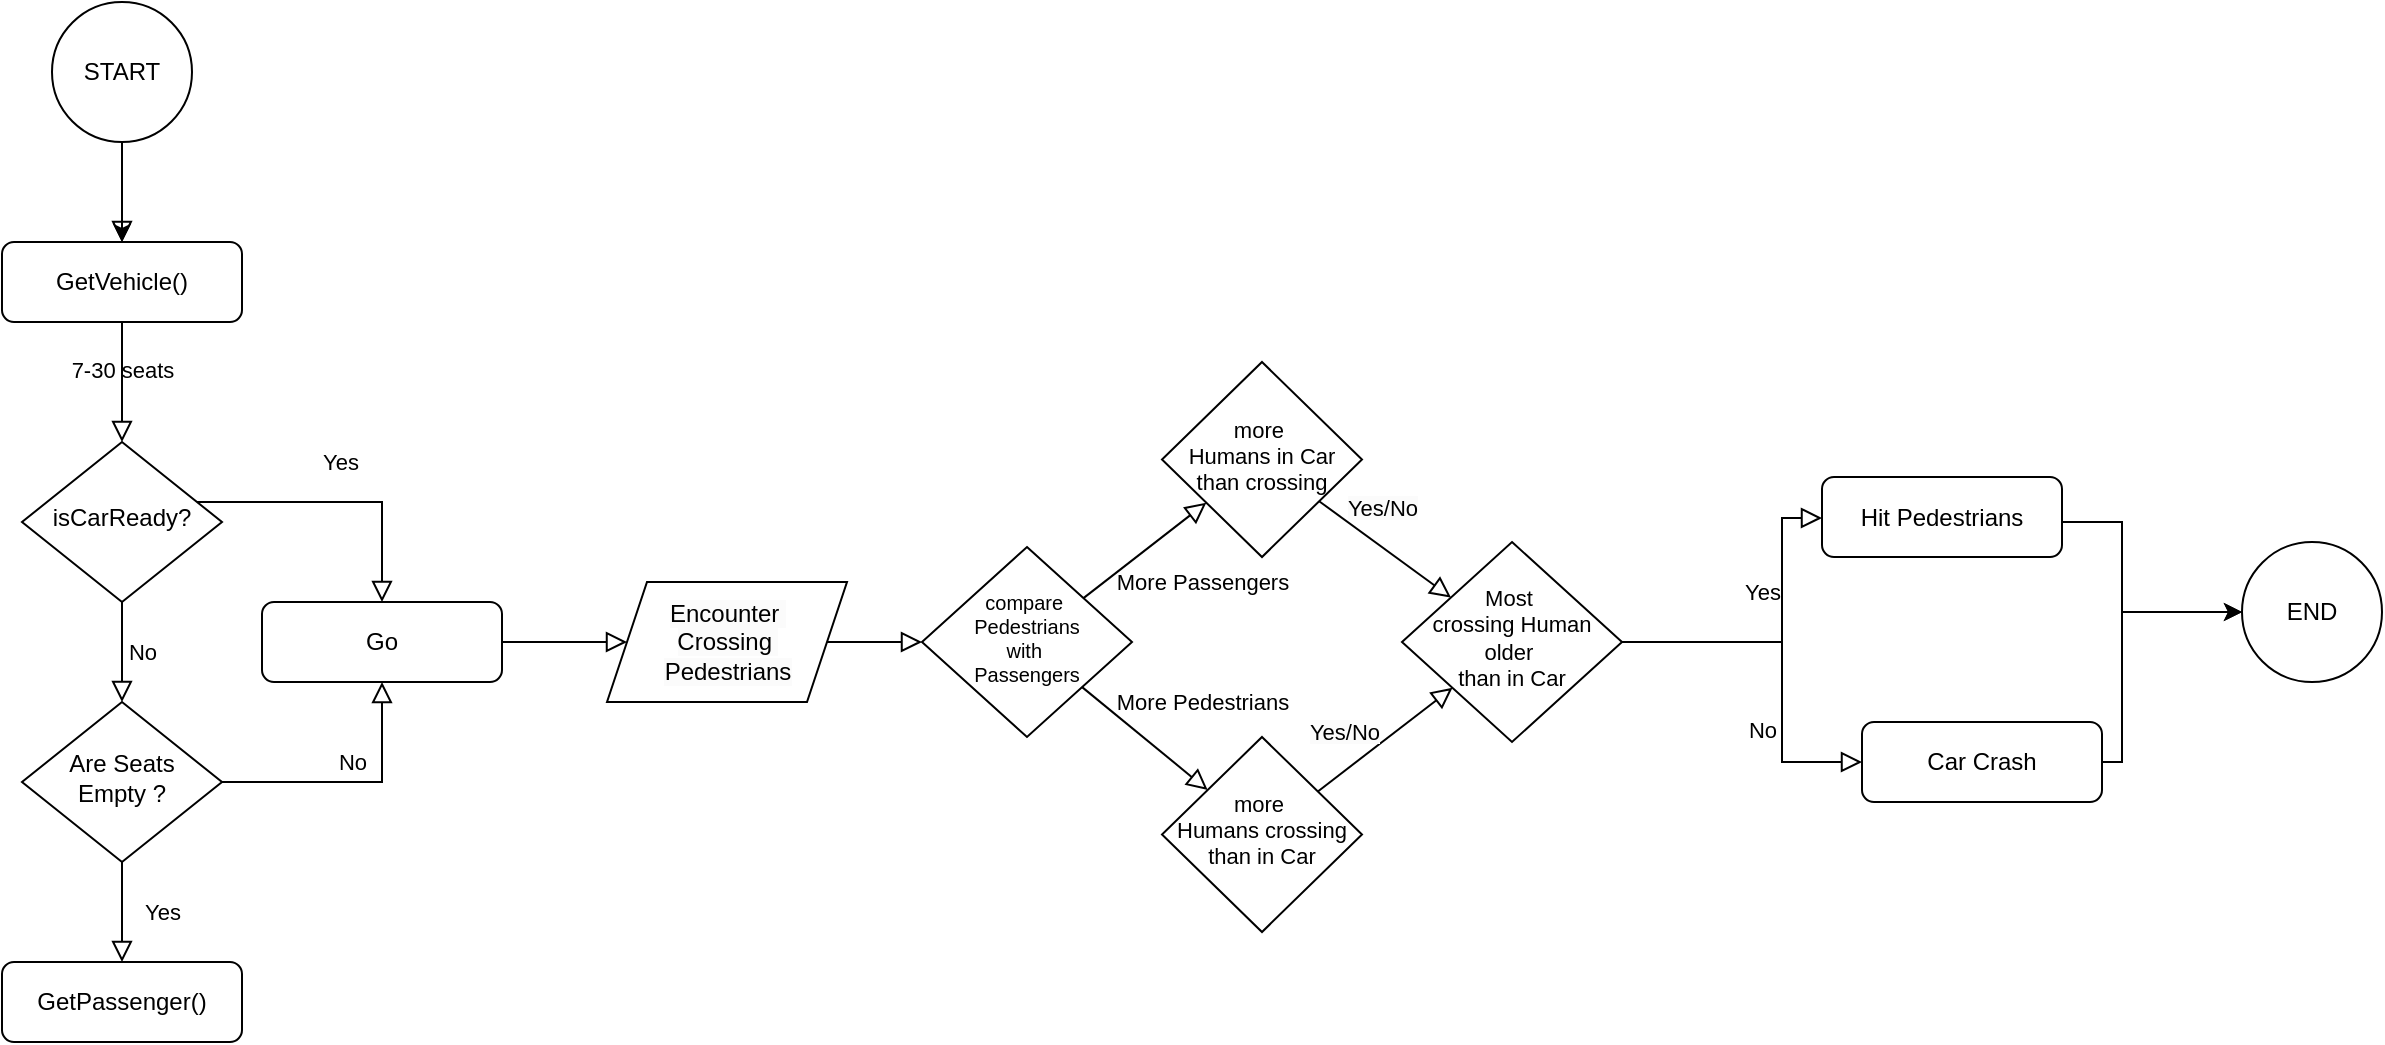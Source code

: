 <mxfile version="24.7.2" type="device">
  <diagram id="C5RBs43oDa-KdzZeNtuy" name="Page-1">
    <mxGraphModel dx="1185" dy="673" grid="1" gridSize="10" guides="1" tooltips="1" connect="1" arrows="1" fold="1" page="1" pageScale="1" pageWidth="827" pageHeight="1169" math="0" shadow="0">
      <root>
        <mxCell id="WIyWlLk6GJQsqaUBKTNV-0" />
        <mxCell id="WIyWlLk6GJQsqaUBKTNV-1" parent="WIyWlLk6GJQsqaUBKTNV-0" />
        <mxCell id="WIyWlLk6GJQsqaUBKTNV-2" value="7-30 seats" style="rounded=0;html=1;jettySize=auto;orthogonalLoop=1;fontSize=11;endArrow=block;endFill=0;endSize=8;strokeWidth=1;shadow=0;labelBackgroundColor=none;edgeStyle=orthogonalEdgeStyle;" parent="WIyWlLk6GJQsqaUBKTNV-1" target="WIyWlLk6GJQsqaUBKTNV-6" edge="1">
          <mxGeometry x="-0.208" relative="1" as="geometry">
            <mxPoint x="80" y="160.0" as="sourcePoint" />
            <Array as="points">
              <mxPoint x="80" y="180" />
              <mxPoint x="80" y="180" />
            </Array>
            <mxPoint as="offset" />
          </mxGeometry>
        </mxCell>
        <mxCell id="WIyWlLk6GJQsqaUBKTNV-3" value="GetVehicle()" style="rounded=1;whiteSpace=wrap;html=1;fontSize=12;glass=0;strokeWidth=1;shadow=0;" parent="WIyWlLk6GJQsqaUBKTNV-1" vertex="1">
          <mxGeometry x="20" y="120" width="120" height="40" as="geometry" />
        </mxCell>
        <mxCell id="WIyWlLk6GJQsqaUBKTNV-4" value="Yes" style="rounded=0;html=1;jettySize=auto;orthogonalLoop=1;fontSize=11;endArrow=block;endFill=0;endSize=8;strokeWidth=1;shadow=0;labelBackgroundColor=none;edgeStyle=orthogonalEdgeStyle;" parent="WIyWlLk6GJQsqaUBKTNV-1" source="WIyWlLk6GJQsqaUBKTNV-6" target="WIyWlLk6GJQsqaUBKTNV-7" edge="1">
          <mxGeometry y="20" relative="1" as="geometry">
            <mxPoint as="offset" />
            <mxPoint x="190.004" y="229.999" as="sourcePoint" />
            <mxPoint x="290.04" y="279.999" as="targetPoint" />
            <Array as="points">
              <mxPoint x="210" y="250" />
            </Array>
          </mxGeometry>
        </mxCell>
        <mxCell id="WIyWlLk6GJQsqaUBKTNV-5" value="No" style="edgeStyle=orthogonalEdgeStyle;rounded=0;html=1;jettySize=auto;orthogonalLoop=1;fontSize=11;endArrow=block;endFill=0;endSize=8;strokeWidth=1;shadow=0;labelBackgroundColor=none;" parent="WIyWlLk6GJQsqaUBKTNV-1" source="WIyWlLk6GJQsqaUBKTNV-6" target="UcDhnFSqFROD07tAnoj4-9" edge="1">
          <mxGeometry x="-0.001" y="10" relative="1" as="geometry">
            <mxPoint as="offset" />
            <mxPoint x="80" y="330" as="targetPoint" />
          </mxGeometry>
        </mxCell>
        <mxCell id="WIyWlLk6GJQsqaUBKTNV-6" value="isCarReady?" style="rhombus;whiteSpace=wrap;html=1;shadow=0;fontFamily=Helvetica;fontSize=12;align=center;strokeWidth=1;spacing=6;spacingTop=-4;" parent="WIyWlLk6GJQsqaUBKTNV-1" vertex="1">
          <mxGeometry x="30" y="220" width="100" height="80" as="geometry" />
        </mxCell>
        <mxCell id="WIyWlLk6GJQsqaUBKTNV-7" value="Go" style="rounded=1;whiteSpace=wrap;html=1;fontSize=12;glass=0;strokeWidth=1;shadow=0;" parent="WIyWlLk6GJQsqaUBKTNV-1" vertex="1">
          <mxGeometry x="150" y="300" width="120" height="40" as="geometry" />
        </mxCell>
        <mxCell id="UcDhnFSqFROD07tAnoj4-16" value="" style="edgeStyle=orthogonalEdgeStyle;rounded=0;orthogonalLoop=1;jettySize=auto;html=1;" edge="1" parent="WIyWlLk6GJQsqaUBKTNV-1" source="UcDhnFSqFROD07tAnoj4-0" target="WIyWlLk6GJQsqaUBKTNV-3">
          <mxGeometry relative="1" as="geometry" />
        </mxCell>
        <mxCell id="UcDhnFSqFROD07tAnoj4-0" value="START" style="ellipse;whiteSpace=wrap;html=1;" vertex="1" parent="WIyWlLk6GJQsqaUBKTNV-1">
          <mxGeometry x="45" width="70" height="70" as="geometry" />
        </mxCell>
        <mxCell id="UcDhnFSqFROD07tAnoj4-1" value="" style="rounded=0;html=1;jettySize=auto;orthogonalLoop=1;fontSize=11;endArrow=block;endFill=0;endSize=8;strokeWidth=1;shadow=0;labelBackgroundColor=none;edgeStyle=orthogonalEdgeStyle;" edge="1" parent="WIyWlLk6GJQsqaUBKTNV-1" source="UcDhnFSqFROD07tAnoj4-0" target="WIyWlLk6GJQsqaUBKTNV-3">
          <mxGeometry relative="1" as="geometry">
            <mxPoint x="80" y="70" as="sourcePoint" />
            <mxPoint x="90" y="220" as="targetPoint" />
          </mxGeometry>
        </mxCell>
        <mxCell id="UcDhnFSqFROD07tAnoj4-2" value="GetPassenger()" style="rounded=1;whiteSpace=wrap;html=1;fontSize=12;glass=0;strokeWidth=1;shadow=0;" vertex="1" parent="WIyWlLk6GJQsqaUBKTNV-1">
          <mxGeometry x="20" y="480" width="120" height="40" as="geometry" />
        </mxCell>
        <mxCell id="UcDhnFSqFROD07tAnoj4-8" value="Yes" style="rounded=0;html=1;jettySize=auto;orthogonalLoop=1;fontSize=11;endArrow=block;endFill=0;endSize=8;strokeWidth=1;shadow=0;labelBackgroundColor=none;edgeStyle=orthogonalEdgeStyle;" edge="1" parent="WIyWlLk6GJQsqaUBKTNV-1" source="UcDhnFSqFROD07tAnoj4-9" target="UcDhnFSqFROD07tAnoj4-2">
          <mxGeometry y="20" relative="1" as="geometry">
            <mxPoint as="offset" />
            <mxPoint x="90" y="300" as="sourcePoint" />
            <mxPoint x="90" y="360" as="targetPoint" />
          </mxGeometry>
        </mxCell>
        <mxCell id="UcDhnFSqFROD07tAnoj4-9" value="Are Seats Empty ?" style="rhombus;whiteSpace=wrap;html=1;shadow=0;fontFamily=Helvetica;fontSize=12;align=center;strokeWidth=1;spacing=6;spacingTop=-4;" vertex="1" parent="WIyWlLk6GJQsqaUBKTNV-1">
          <mxGeometry x="30" y="350" width="100" height="80" as="geometry" />
        </mxCell>
        <mxCell id="UcDhnFSqFROD07tAnoj4-11" value="No" style="edgeStyle=orthogonalEdgeStyle;rounded=0;html=1;jettySize=auto;orthogonalLoop=1;fontSize=11;endArrow=block;endFill=0;endSize=8;strokeWidth=1;shadow=0;labelBackgroundColor=none;" edge="1" parent="WIyWlLk6GJQsqaUBKTNV-1" source="UcDhnFSqFROD07tAnoj4-9" target="WIyWlLk6GJQsqaUBKTNV-7">
          <mxGeometry x="-0.001" y="10" relative="1" as="geometry">
            <mxPoint as="offset" />
            <mxPoint x="140" y="260" as="sourcePoint" />
            <mxPoint x="230" y="260" as="targetPoint" />
          </mxGeometry>
        </mxCell>
        <mxCell id="UcDhnFSqFROD07tAnoj4-14" value="&lt;br&gt;&lt;span style=&quot;color: rgb(0, 0, 0); font-family: Helvetica; font-size: 12px; font-style: normal; font-variant-ligatures: normal; font-variant-caps: normal; font-weight: 400; letter-spacing: normal; orphans: 2; text-align: center; text-indent: 0px; text-transform: none; widows: 2; word-spacing: 0px; -webkit-text-stroke-width: 0px; white-space: normal; background-color: rgb(251, 251, 251); text-decoration-thickness: initial; text-decoration-style: initial; text-decoration-color: initial; display: inline !important; float: none;&quot;&gt;Encounter&amp;nbsp;&lt;/span&gt;&lt;div&gt;&lt;span style=&quot;color: rgb(0, 0, 0); font-family: Helvetica; font-size: 12px; font-style: normal; font-variant-ligatures: normal; font-variant-caps: normal; font-weight: 400; letter-spacing: normal; orphans: 2; text-align: center; text-indent: 0px; text-transform: none; widows: 2; word-spacing: 0px; -webkit-text-stroke-width: 0px; white-space: normal; background-color: rgb(251, 251, 251); text-decoration-thickness: initial; text-decoration-style: initial; text-decoration-color: initial; display: inline !important; float: none;&quot;&gt;Crossing&amp;nbsp;&lt;/span&gt;&lt;/div&gt;&lt;div&gt;&lt;span style=&quot;color: rgb(0, 0, 0); font-family: Helvetica; font-size: 12px; font-style: normal; font-variant-ligatures: normal; font-variant-caps: normal; font-weight: 400; letter-spacing: normal; orphans: 2; text-align: center; text-indent: 0px; text-transform: none; widows: 2; word-spacing: 0px; -webkit-text-stroke-width: 0px; white-space: normal; background-color: rgb(251, 251, 251); text-decoration-thickness: initial; text-decoration-style: initial; text-decoration-color: initial; display: inline !important; float: none;&quot;&gt;Pedestrians&lt;/span&gt;&lt;br&gt;&lt;br&gt;&lt;/div&gt;" style="shape=parallelogram;perimeter=parallelogramPerimeter;whiteSpace=wrap;html=1;fixedSize=1;size=20;" vertex="1" parent="WIyWlLk6GJQsqaUBKTNV-1">
          <mxGeometry x="322.5" y="290" width="120" height="60" as="geometry" />
        </mxCell>
        <mxCell id="UcDhnFSqFROD07tAnoj4-15" value="" style="rounded=0;html=1;jettySize=auto;orthogonalLoop=1;fontSize=11;endArrow=block;endFill=0;endSize=8;strokeWidth=1;shadow=0;labelBackgroundColor=none;edgeStyle=orthogonalEdgeStyle;" edge="1" parent="WIyWlLk6GJQsqaUBKTNV-1" source="WIyWlLk6GJQsqaUBKTNV-7" target="UcDhnFSqFROD07tAnoj4-14">
          <mxGeometry relative="1" as="geometry">
            <mxPoint x="90" y="80" as="sourcePoint" />
            <mxPoint x="90" y="130" as="targetPoint" />
          </mxGeometry>
        </mxCell>
        <mxCell id="UcDhnFSqFROD07tAnoj4-17" value="compare&amp;nbsp;&lt;div&gt;Pedestrians&lt;div&gt;with&amp;nbsp;&lt;/div&gt;&lt;div&gt;Passengers&lt;/div&gt;&lt;/div&gt;" style="rhombus;whiteSpace=wrap;html=1;shadow=0;fontFamily=Helvetica;fontSize=10;align=center;strokeWidth=1;spacing=6;spacingTop=-4;" vertex="1" parent="WIyWlLk6GJQsqaUBKTNV-1">
          <mxGeometry x="480" y="272.5" width="105" height="95" as="geometry" />
        </mxCell>
        <mxCell id="UcDhnFSqFROD07tAnoj4-19" value="More Pedestrians" style="rounded=0;html=1;jettySize=auto;orthogonalLoop=1;fontSize=11;endArrow=block;endFill=0;endSize=8;strokeWidth=1;shadow=0;labelBackgroundColor=none;" edge="1" parent="WIyWlLk6GJQsqaUBKTNV-1" source="UcDhnFSqFROD07tAnoj4-17" target="UcDhnFSqFROD07tAnoj4-22">
          <mxGeometry x="0.259" y="32" relative="1" as="geometry">
            <mxPoint as="offset" />
            <mxPoint x="439.996" y="240.001" as="sourcePoint" />
            <mxPoint x="542.51" y="230.001" as="targetPoint" />
          </mxGeometry>
        </mxCell>
        <mxCell id="UcDhnFSqFROD07tAnoj4-30" style="edgeStyle=orthogonalEdgeStyle;rounded=0;orthogonalLoop=1;jettySize=auto;html=1;" edge="1" parent="WIyWlLk6GJQsqaUBKTNV-1" source="UcDhnFSqFROD07tAnoj4-20" target="UcDhnFSqFROD07tAnoj4-29">
          <mxGeometry relative="1" as="geometry">
            <Array as="points">
              <mxPoint x="1080" y="260" />
              <mxPoint x="1080" y="305" />
            </Array>
          </mxGeometry>
        </mxCell>
        <mxCell id="UcDhnFSqFROD07tAnoj4-20" value="Hit Pedestrians" style="rounded=1;whiteSpace=wrap;html=1;fontSize=12;glass=0;strokeWidth=1;shadow=0;" vertex="1" parent="WIyWlLk6GJQsqaUBKTNV-1">
          <mxGeometry x="930" y="237.5" width="120" height="40" as="geometry" />
        </mxCell>
        <mxCell id="UcDhnFSqFROD07tAnoj4-21" value="" style="rounded=0;html=1;jettySize=auto;orthogonalLoop=1;fontSize=11;endArrow=block;endFill=0;endSize=8;strokeWidth=1;shadow=0;labelBackgroundColor=none;" edge="1" parent="WIyWlLk6GJQsqaUBKTNV-1" source="UcDhnFSqFROD07tAnoj4-14" target="UcDhnFSqFROD07tAnoj4-17">
          <mxGeometry relative="1" as="geometry">
            <mxPoint x="280" y="330" as="sourcePoint" />
            <mxPoint x="340" y="330" as="targetPoint" />
          </mxGeometry>
        </mxCell>
        <mxCell id="UcDhnFSqFROD07tAnoj4-22" value="more&amp;nbsp;&lt;div&gt;Humans crossing than in Car&lt;/div&gt;" style="rhombus;whiteSpace=wrap;html=1;shadow=0;fontFamily=Helvetica;fontSize=11;align=center;strokeWidth=1;spacing=6;spacingTop=-4;" vertex="1" parent="WIyWlLk6GJQsqaUBKTNV-1">
          <mxGeometry x="600" y="367.5" width="100" height="97.5" as="geometry" />
        </mxCell>
        <mxCell id="UcDhnFSqFROD07tAnoj4-24" value="Yes" style="edgeStyle=orthogonalEdgeStyle;rounded=0;html=1;jettySize=auto;orthogonalLoop=1;fontSize=11;endArrow=block;endFill=0;endSize=8;strokeWidth=1;shadow=0;labelBackgroundColor=none;" edge="1" parent="WIyWlLk6GJQsqaUBKTNV-1" source="UcDhnFSqFROD07tAnoj4-26" target="UcDhnFSqFROD07tAnoj4-20">
          <mxGeometry x="0.301" y="10" relative="1" as="geometry">
            <mxPoint as="offset" />
            <mxPoint x="1050" y="208.75" as="sourcePoint" />
            <mxPoint x="1155.029" y="160" as="targetPoint" />
            <Array as="points">
              <mxPoint x="910" y="320" />
              <mxPoint x="910" y="258" />
            </Array>
          </mxGeometry>
        </mxCell>
        <mxCell id="UcDhnFSqFROD07tAnoj4-31" style="edgeStyle=orthogonalEdgeStyle;rounded=0;orthogonalLoop=1;jettySize=auto;html=1;" edge="1" parent="WIyWlLk6GJQsqaUBKTNV-1" source="UcDhnFSqFROD07tAnoj4-25" target="UcDhnFSqFROD07tAnoj4-29">
          <mxGeometry relative="1" as="geometry">
            <mxPoint x="985" y="470" as="targetPoint" />
            <Array as="points">
              <mxPoint x="1080" y="380" />
              <mxPoint x="1080" y="305" />
            </Array>
          </mxGeometry>
        </mxCell>
        <mxCell id="UcDhnFSqFROD07tAnoj4-25" value="Car Crash" style="rounded=1;whiteSpace=wrap;html=1;fontSize=12;glass=0;strokeWidth=1;shadow=0;" vertex="1" parent="WIyWlLk6GJQsqaUBKTNV-1">
          <mxGeometry x="950" y="360" width="120" height="40" as="geometry" />
        </mxCell>
        <mxCell id="UcDhnFSqFROD07tAnoj4-27" value="&lt;br&gt;&lt;span style=&quot;color: rgb(0, 0, 0); font-family: Helvetica; font-size: 11px; font-style: normal; font-variant-ligatures: normal; font-variant-caps: normal; font-weight: 400; letter-spacing: normal; orphans: 2; text-align: center; text-indent: 0px; text-transform: none; widows: 2; word-spacing: 0px; -webkit-text-stroke-width: 0px; white-space: nowrap; background-color: rgb(251, 251, 251); text-decoration-thickness: initial; text-decoration-style: initial; text-decoration-color: initial; display: inline !important; float: none;&quot;&gt;Yes/No&lt;/span&gt;&lt;div&gt;&lt;br/&gt;&lt;/div&gt;" style="rounded=0;html=1;jettySize=auto;orthogonalLoop=1;fontSize=11;endArrow=block;endFill=0;endSize=8;strokeWidth=1;shadow=0;labelBackgroundColor=none;" edge="1" parent="WIyWlLk6GJQsqaUBKTNV-1" source="UcDhnFSqFROD07tAnoj4-22" target="UcDhnFSqFROD07tAnoj4-26">
          <mxGeometry x="-0.333" y="16" relative="1" as="geometry">
            <mxPoint as="offset" />
            <mxPoint x="1000" y="270" as="sourcePoint" />
            <mxPoint x="1100" y="310" as="targetPoint" />
          </mxGeometry>
        </mxCell>
        <mxCell id="UcDhnFSqFROD07tAnoj4-26" value="Most&amp;nbsp;&lt;div&gt;crossing Human older&amp;nbsp;&lt;div&gt;than in Car&lt;/div&gt;&lt;/div&gt;" style="rhombus;whiteSpace=wrap;html=1;shadow=0;fontFamily=Helvetica;fontSize=11;align=center;strokeWidth=1;spacing=6;spacingTop=-4;" vertex="1" parent="WIyWlLk6GJQsqaUBKTNV-1">
          <mxGeometry x="720" y="270" width="110" height="100" as="geometry" />
        </mxCell>
        <mxCell id="UcDhnFSqFROD07tAnoj4-28" value="No" style="rounded=0;html=1;jettySize=auto;orthogonalLoop=1;fontSize=11;endArrow=block;endFill=0;endSize=8;strokeWidth=1;shadow=0;labelBackgroundColor=none;edgeStyle=orthogonalEdgeStyle;" edge="1" parent="WIyWlLk6GJQsqaUBKTNV-1" source="UcDhnFSqFROD07tAnoj4-26" target="UcDhnFSqFROD07tAnoj4-25">
          <mxGeometry x="0.375" y="-10" relative="1" as="geometry">
            <mxPoint as="offset" />
            <mxPoint x="790.003" y="290.002" as="sourcePoint" />
            <mxPoint x="886.22" y="301.149" as="targetPoint" />
            <Array as="points">
              <mxPoint x="910" y="320" />
              <mxPoint x="910" y="380" />
            </Array>
          </mxGeometry>
        </mxCell>
        <mxCell id="UcDhnFSqFROD07tAnoj4-29" value="END" style="ellipse;whiteSpace=wrap;html=1;" vertex="1" parent="WIyWlLk6GJQsqaUBKTNV-1">
          <mxGeometry x="1140" y="270" width="70" height="70" as="geometry" />
        </mxCell>
        <mxCell id="UcDhnFSqFROD07tAnoj4-32" value="More Passengers" style="rounded=0;html=1;jettySize=auto;orthogonalLoop=1;fontSize=11;endArrow=block;endFill=0;endSize=8;strokeWidth=1;shadow=0;labelBackgroundColor=none;" edge="1" parent="WIyWlLk6GJQsqaUBKTNV-1" source="UcDhnFSqFROD07tAnoj4-17" target="UcDhnFSqFROD07tAnoj4-33">
          <mxGeometry x="0.331" y="-30" relative="1" as="geometry">
            <mxPoint as="offset" />
            <mxPoint x="371" y="100" as="sourcePoint" />
            <mxPoint x="456" y="100" as="targetPoint" />
          </mxGeometry>
        </mxCell>
        <mxCell id="UcDhnFSqFROD07tAnoj4-33" value="more&amp;nbsp;&lt;div&gt;Humans in Car&lt;/div&gt;&lt;div&gt;than crossing&lt;/div&gt;" style="rhombus;whiteSpace=wrap;html=1;shadow=0;fontFamily=Helvetica;fontSize=11;align=center;strokeWidth=1;spacing=6;spacingTop=-4;" vertex="1" parent="WIyWlLk6GJQsqaUBKTNV-1">
          <mxGeometry x="600" y="180" width="100" height="97.5" as="geometry" />
        </mxCell>
        <mxCell id="UcDhnFSqFROD07tAnoj4-35" value="&lt;br&gt;&lt;span style=&quot;color: rgb(0, 0, 0); font-family: Helvetica; font-size: 11px; font-style: normal; font-variant-ligatures: normal; font-variant-caps: normal; font-weight: 400; letter-spacing: normal; orphans: 2; text-align: center; text-indent: 0px; text-transform: none; widows: 2; word-spacing: 0px; -webkit-text-stroke-width: 0px; white-space: nowrap; background-color: rgb(251, 251, 251); text-decoration-thickness: initial; text-decoration-style: initial; text-decoration-color: initial; display: inline !important; float: none;&quot;&gt;Yes/No&lt;/span&gt;&lt;div&gt;&lt;br/&gt;&lt;/div&gt;" style="rounded=0;html=1;jettySize=auto;orthogonalLoop=1;fontSize=11;endArrow=block;endFill=0;endSize=8;strokeWidth=1;shadow=0;labelBackgroundColor=none;" edge="1" parent="WIyWlLk6GJQsqaUBKTNV-1" source="UcDhnFSqFROD07tAnoj4-33" target="UcDhnFSqFROD07tAnoj4-26">
          <mxGeometry x="-0.333" y="16" relative="1" as="geometry">
            <mxPoint as="offset" />
            <mxPoint x="688" y="405" as="sourcePoint" />
            <mxPoint x="755" y="353" as="targetPoint" />
          </mxGeometry>
        </mxCell>
      </root>
    </mxGraphModel>
  </diagram>
</mxfile>
